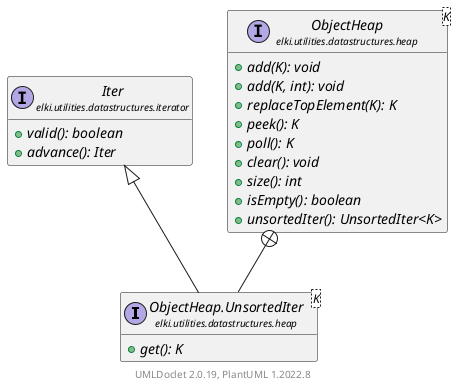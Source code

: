 @startuml
    remove .*\.(Instance|Par|Parameterizer|Factory)$
    set namespaceSeparator none
    hide empty fields
    hide empty methods

    interface "<size:14>ObjectHeap.UnsortedIter\n<size:10>elki.utilities.datastructures.heap" as elki.utilities.datastructures.heap.ObjectHeap.UnsortedIter<K> [[ObjectHeap.UnsortedIter.html]] {
        {abstract} +get(): K
    }

    interface "<size:14>Iter\n<size:10>elki.utilities.datastructures.iterator" as elki.utilities.datastructures.iterator.Iter [[../iterator/Iter.html]] {
        {abstract} +valid(): boolean
        {abstract} +advance(): Iter
    }
    interface "<size:14>ObjectHeap\n<size:10>elki.utilities.datastructures.heap" as elki.utilities.datastructures.heap.ObjectHeap<K> [[ObjectHeap.html]] {
        {abstract} +add(K): void
        {abstract} +add(K, int): void
        {abstract} +replaceTopElement(K): K
        {abstract} +peek(): K
        {abstract} +poll(): K
        {abstract} +clear(): void
        {abstract} +size(): int
        {abstract} +isEmpty(): boolean
        {abstract} +unsortedIter(): UnsortedIter<K>
    }

    elki.utilities.datastructures.iterator.Iter <|-- elki.utilities.datastructures.heap.ObjectHeap.UnsortedIter
    elki.utilities.datastructures.heap.ObjectHeap +-- elki.utilities.datastructures.heap.ObjectHeap.UnsortedIter

    center footer UMLDoclet 2.0.19, PlantUML 1.2022.8
@enduml
